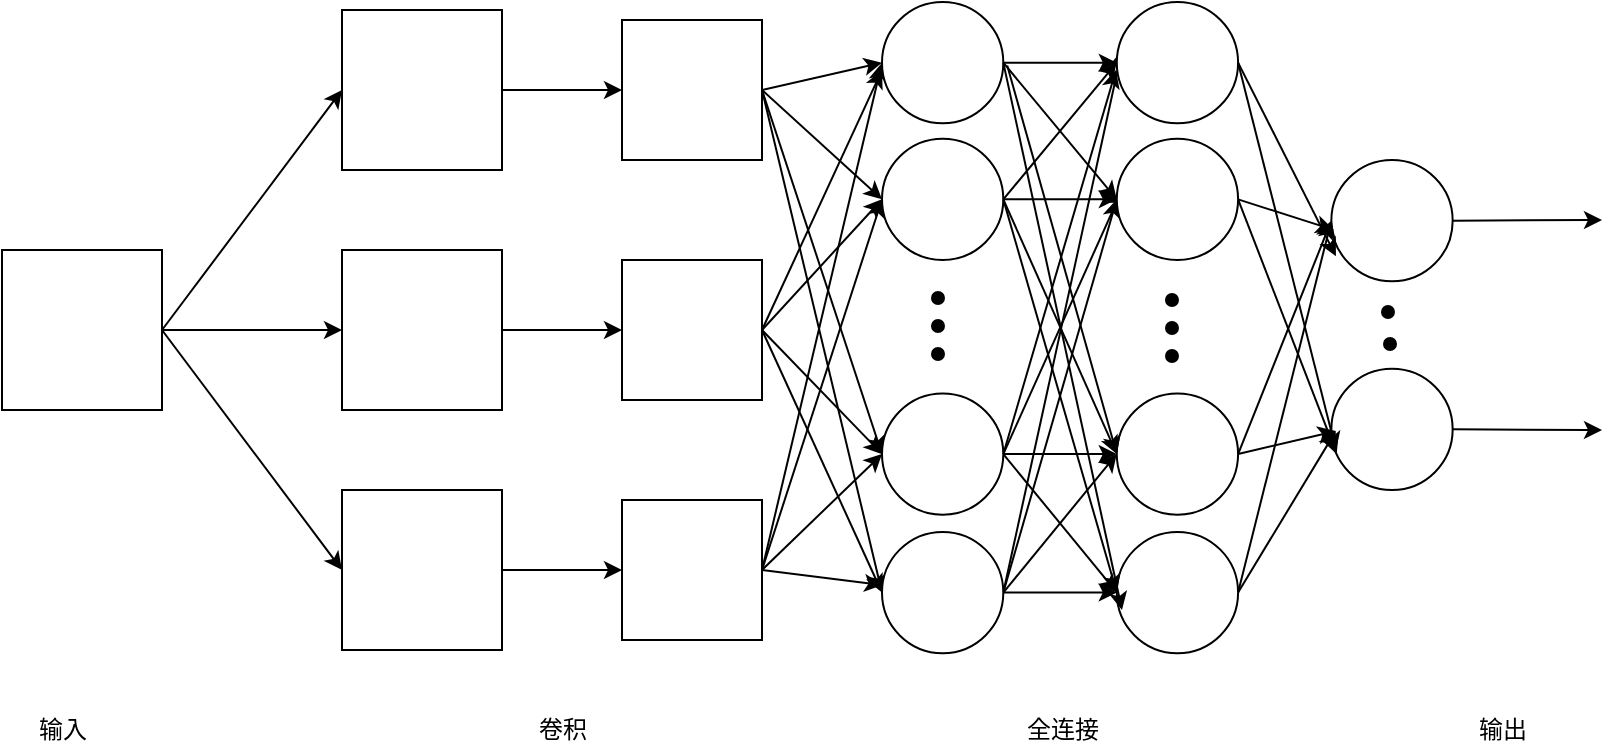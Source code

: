 <mxfile version="14.4.3" type="github">
  <diagram id="y2QwmrCyLm0R8bWFZ2Ct" name="第 1 页">
    <mxGraphModel dx="1038" dy="548" grid="1" gridSize="10" guides="1" tooltips="1" connect="1" arrows="1" fold="1" page="1" pageScale="1" pageWidth="1169" pageHeight="827" math="0" shadow="0">
      <root>
        <mxCell id="0" />
        <mxCell id="1" parent="0" />
        <mxCell id="d2iDbv8LphyQNJaGy7Gl-5" style="rounded=0;orthogonalLoop=1;jettySize=auto;html=1;exitX=1;exitY=0.5;exitDx=0;exitDy=0;entryX=0;entryY=0.5;entryDx=0;entryDy=0;strokeWidth=1;" edge="1" parent="1" source="d2iDbv8LphyQNJaGy7Gl-1" target="d2iDbv8LphyQNJaGy7Gl-2">
          <mxGeometry relative="1" as="geometry" />
        </mxCell>
        <mxCell id="d2iDbv8LphyQNJaGy7Gl-6" style="edgeStyle=none;rounded=0;orthogonalLoop=1;jettySize=auto;html=1;exitX=1;exitY=0.5;exitDx=0;exitDy=0;entryX=0;entryY=0.5;entryDx=0;entryDy=0;strokeWidth=1;" edge="1" parent="1" source="d2iDbv8LphyQNJaGy7Gl-1" target="d2iDbv8LphyQNJaGy7Gl-3">
          <mxGeometry relative="1" as="geometry" />
        </mxCell>
        <mxCell id="d2iDbv8LphyQNJaGy7Gl-7" style="edgeStyle=none;rounded=0;orthogonalLoop=1;jettySize=auto;html=1;exitX=1;exitY=0.5;exitDx=0;exitDy=0;entryX=0;entryY=0.5;entryDx=0;entryDy=0;strokeWidth=1;" edge="1" parent="1" source="d2iDbv8LphyQNJaGy7Gl-1" target="d2iDbv8LphyQNJaGy7Gl-4">
          <mxGeometry relative="1" as="geometry" />
        </mxCell>
        <mxCell id="d2iDbv8LphyQNJaGy7Gl-1" value="" style="whiteSpace=wrap;html=1;aspect=fixed;rounded=0;fontSize=11;strokeWidth=1;labelBackgroundColor=#ffffff;endArrow=classic;" vertex="1" parent="1">
          <mxGeometry x="130" y="200" width="80" height="80" as="geometry" />
        </mxCell>
        <mxCell id="d2iDbv8LphyQNJaGy7Gl-11" style="edgeStyle=none;rounded=0;orthogonalLoop=1;jettySize=auto;html=1;exitX=1;exitY=0.5;exitDx=0;exitDy=0;entryX=0;entryY=0.5;entryDx=0;entryDy=0;strokeWidth=1;" edge="1" parent="1" source="d2iDbv8LphyQNJaGy7Gl-2" target="d2iDbv8LphyQNJaGy7Gl-8">
          <mxGeometry relative="1" as="geometry" />
        </mxCell>
        <mxCell id="d2iDbv8LphyQNJaGy7Gl-2" value="" style="whiteSpace=wrap;html=1;aspect=fixed;rounded=0;fontSize=11;strokeWidth=1;labelBackgroundColor=#ffffff;endArrow=classic;" vertex="1" parent="1">
          <mxGeometry x="300" y="80" width="80" height="80" as="geometry" />
        </mxCell>
        <mxCell id="d2iDbv8LphyQNJaGy7Gl-12" style="edgeStyle=none;rounded=0;orthogonalLoop=1;jettySize=auto;html=1;exitX=1;exitY=0.5;exitDx=0;exitDy=0;entryX=0;entryY=0.5;entryDx=0;entryDy=0;strokeWidth=1;" edge="1" parent="1" source="d2iDbv8LphyQNJaGy7Gl-3" target="d2iDbv8LphyQNJaGy7Gl-9">
          <mxGeometry relative="1" as="geometry" />
        </mxCell>
        <mxCell id="d2iDbv8LphyQNJaGy7Gl-3" value="" style="whiteSpace=wrap;html=1;aspect=fixed;rounded=0;fontSize=11;strokeWidth=1;labelBackgroundColor=#ffffff;endArrow=classic;" vertex="1" parent="1">
          <mxGeometry x="300" y="200" width="80" height="80" as="geometry" />
        </mxCell>
        <mxCell id="d2iDbv8LphyQNJaGy7Gl-13" style="edgeStyle=none;rounded=0;orthogonalLoop=1;jettySize=auto;html=1;exitX=1;exitY=0.5;exitDx=0;exitDy=0;entryX=0;entryY=0.5;entryDx=0;entryDy=0;strokeWidth=1;" edge="1" parent="1" source="d2iDbv8LphyQNJaGy7Gl-4" target="d2iDbv8LphyQNJaGy7Gl-10">
          <mxGeometry relative="1" as="geometry" />
        </mxCell>
        <mxCell id="d2iDbv8LphyQNJaGy7Gl-4" value="" style="whiteSpace=wrap;html=1;aspect=fixed;rounded=0;fontSize=11;strokeWidth=1;labelBackgroundColor=#ffffff;endArrow=classic;" vertex="1" parent="1">
          <mxGeometry x="300" y="320" width="80" height="80" as="geometry" />
        </mxCell>
        <mxCell id="d2iDbv8LphyQNJaGy7Gl-41" style="edgeStyle=none;rounded=0;orthogonalLoop=1;jettySize=auto;html=1;exitX=1;exitY=0.5;exitDx=0;exitDy=0;entryX=0;entryY=0.5;entryDx=0;entryDy=0;strokeWidth=1;" edge="1" parent="1" source="d2iDbv8LphyQNJaGy7Gl-8" target="d2iDbv8LphyQNJaGy7Gl-15">
          <mxGeometry relative="1" as="geometry" />
        </mxCell>
        <mxCell id="d2iDbv8LphyQNJaGy7Gl-42" style="edgeStyle=none;rounded=0;orthogonalLoop=1;jettySize=auto;html=1;exitX=1;exitY=0.5;exitDx=0;exitDy=0;entryX=0;entryY=0.5;entryDx=0;entryDy=0;strokeWidth=1;" edge="1" parent="1" source="d2iDbv8LphyQNJaGy7Gl-8" target="d2iDbv8LphyQNJaGy7Gl-18">
          <mxGeometry relative="1" as="geometry" />
        </mxCell>
        <mxCell id="d2iDbv8LphyQNJaGy7Gl-43" style="edgeStyle=none;rounded=0;orthogonalLoop=1;jettySize=auto;html=1;exitX=1;exitY=0.5;exitDx=0;exitDy=0;entryX=0;entryY=0.5;entryDx=0;entryDy=0;strokeWidth=1;" edge="1" parent="1" source="d2iDbv8LphyQNJaGy7Gl-8" target="d2iDbv8LphyQNJaGy7Gl-19">
          <mxGeometry relative="1" as="geometry" />
        </mxCell>
        <mxCell id="d2iDbv8LphyQNJaGy7Gl-44" style="edgeStyle=none;rounded=0;orthogonalLoop=1;jettySize=auto;html=1;exitX=1;exitY=0.5;exitDx=0;exitDy=0;entryX=0;entryY=0.5;entryDx=0;entryDy=0;strokeWidth=1;" edge="1" parent="1" source="d2iDbv8LphyQNJaGy7Gl-8" target="d2iDbv8LphyQNJaGy7Gl-22">
          <mxGeometry relative="1" as="geometry" />
        </mxCell>
        <mxCell id="d2iDbv8LphyQNJaGy7Gl-8" value="" style="whiteSpace=wrap;html=1;aspect=fixed;rounded=0;fontSize=11;strokeWidth=1;labelBackgroundColor=#ffffff;endArrow=classic;" vertex="1" parent="1">
          <mxGeometry x="440" y="85" width="70" height="70" as="geometry" />
        </mxCell>
        <mxCell id="d2iDbv8LphyQNJaGy7Gl-54" style="edgeStyle=none;rounded=0;orthogonalLoop=1;jettySize=auto;html=1;exitX=1;exitY=0.5;exitDx=0;exitDy=0;entryX=0;entryY=0.5;entryDx=0;entryDy=0;strokeWidth=1;" edge="1" parent="1" source="d2iDbv8LphyQNJaGy7Gl-9" target="d2iDbv8LphyQNJaGy7Gl-18">
          <mxGeometry relative="1" as="geometry" />
        </mxCell>
        <mxCell id="d2iDbv8LphyQNJaGy7Gl-56" style="edgeStyle=none;rounded=0;orthogonalLoop=1;jettySize=auto;html=1;exitX=1;exitY=0.5;exitDx=0;exitDy=0;strokeWidth=1;" edge="1" parent="1" source="d2iDbv8LphyQNJaGy7Gl-9">
          <mxGeometry relative="1" as="geometry">
            <mxPoint x="570" y="110" as="targetPoint" />
          </mxGeometry>
        </mxCell>
        <mxCell id="d2iDbv8LphyQNJaGy7Gl-57" style="edgeStyle=none;rounded=0;orthogonalLoop=1;jettySize=auto;html=1;exitX=1;exitY=0.5;exitDx=0;exitDy=0;entryX=0;entryY=0.5;entryDx=0;entryDy=0;strokeWidth=1;" edge="1" parent="1" source="d2iDbv8LphyQNJaGy7Gl-9" target="d2iDbv8LphyQNJaGy7Gl-22">
          <mxGeometry relative="1" as="geometry" />
        </mxCell>
        <mxCell id="d2iDbv8LphyQNJaGy7Gl-58" style="edgeStyle=none;rounded=0;orthogonalLoop=1;jettySize=auto;html=1;exitX=1;exitY=0.5;exitDx=0;exitDy=0;entryX=0;entryY=0.5;entryDx=0;entryDy=0;strokeWidth=1;" edge="1" parent="1" source="d2iDbv8LphyQNJaGy7Gl-9" target="d2iDbv8LphyQNJaGy7Gl-19">
          <mxGeometry relative="1" as="geometry" />
        </mxCell>
        <mxCell id="d2iDbv8LphyQNJaGy7Gl-9" value="" style="whiteSpace=wrap;html=1;aspect=fixed;rounded=0;fontSize=11;strokeWidth=1;labelBackgroundColor=#ffffff;endArrow=classic;" vertex="1" parent="1">
          <mxGeometry x="440" y="205" width="70" height="70" as="geometry" />
        </mxCell>
        <mxCell id="d2iDbv8LphyQNJaGy7Gl-50" style="edgeStyle=none;rounded=0;orthogonalLoop=1;jettySize=auto;html=1;exitX=1;exitY=0.5;exitDx=0;exitDy=0;strokeWidth=1;" edge="1" parent="1" source="d2iDbv8LphyQNJaGy7Gl-10" target="d2iDbv8LphyQNJaGy7Gl-22">
          <mxGeometry relative="1" as="geometry" />
        </mxCell>
        <mxCell id="d2iDbv8LphyQNJaGy7Gl-51" style="edgeStyle=none;rounded=0;orthogonalLoop=1;jettySize=auto;html=1;exitX=1;exitY=0.5;exitDx=0;exitDy=0;entryX=0;entryY=0.5;entryDx=0;entryDy=0;strokeWidth=1;" edge="1" parent="1" source="d2iDbv8LphyQNJaGy7Gl-10" target="d2iDbv8LphyQNJaGy7Gl-19">
          <mxGeometry relative="1" as="geometry" />
        </mxCell>
        <mxCell id="d2iDbv8LphyQNJaGy7Gl-52" style="edgeStyle=none;rounded=0;orthogonalLoop=1;jettySize=auto;html=1;exitX=1;exitY=0.5;exitDx=0;exitDy=0;entryX=0;entryY=0.5;entryDx=0;entryDy=0;strokeWidth=1;" edge="1" parent="1" source="d2iDbv8LphyQNJaGy7Gl-10" target="d2iDbv8LphyQNJaGy7Gl-18">
          <mxGeometry relative="1" as="geometry" />
        </mxCell>
        <mxCell id="d2iDbv8LphyQNJaGy7Gl-53" style="edgeStyle=none;rounded=0;orthogonalLoop=1;jettySize=auto;html=1;exitX=1;exitY=0.5;exitDx=0;exitDy=0;entryX=0;entryY=0.5;entryDx=0;entryDy=0;strokeWidth=1;" edge="1" parent="1" source="d2iDbv8LphyQNJaGy7Gl-10" target="d2iDbv8LphyQNJaGy7Gl-15">
          <mxGeometry relative="1" as="geometry" />
        </mxCell>
        <mxCell id="d2iDbv8LphyQNJaGy7Gl-10" value="" style="whiteSpace=wrap;html=1;aspect=fixed;rounded=0;fontSize=11;strokeWidth=1;labelBackgroundColor=#ffffff;endArrow=classic;" vertex="1" parent="1">
          <mxGeometry x="440" y="325" width="70" height="70" as="geometry" />
        </mxCell>
        <mxCell id="d2iDbv8LphyQNJaGy7Gl-67" style="edgeStyle=none;rounded=0;orthogonalLoop=1;jettySize=auto;html=1;exitX=1;exitY=0.5;exitDx=0;exitDy=0;strokeWidth=1;" edge="1" parent="1" source="d2iDbv8LphyQNJaGy7Gl-19">
          <mxGeometry relative="1" as="geometry">
            <mxPoint x="690" y="170" as="targetPoint" />
          </mxGeometry>
        </mxCell>
        <mxCell id="d2iDbv8LphyQNJaGy7Gl-65" style="edgeStyle=none;rounded=0;orthogonalLoop=1;jettySize=auto;html=1;exitX=1;exitY=0.5;exitDx=0;exitDy=0;entryX=0;entryY=0.5;entryDx=0;entryDy=0;strokeWidth=1;" edge="1" parent="1" source="d2iDbv8LphyQNJaGy7Gl-15" target="d2iDbv8LphyQNJaGy7Gl-64">
          <mxGeometry x="570" y="76" as="geometry" />
        </mxCell>
        <mxCell id="d2iDbv8LphyQNJaGy7Gl-15" value="" style="ellipse;whiteSpace=wrap;html=1;aspect=fixed;strokeWidth=1;" vertex="1" parent="1">
          <mxGeometry x="570" y="76" width="60.655" height="60.655" as="geometry" />
        </mxCell>
        <mxCell id="d2iDbv8LphyQNJaGy7Gl-17" style="rounded=0;orthogonalLoop=1;jettySize=auto;html=1;entryX=0;entryY=0.5;entryDx=0;entryDy=0;strokeWidth=1;exitX=1;exitY=0.5;exitDx=0;exitDy=0;" edge="1" parent="1" target="d2iDbv8LphyQNJaGy7Gl-26" source="d2iDbv8LphyQNJaGy7Gl-18">
          <mxGeometry x="570" y="76" as="geometry">
            <mxPoint x="633.391" y="195.166" as="sourcePoint" />
          </mxGeometry>
        </mxCell>
        <mxCell id="d2iDbv8LphyQNJaGy7Gl-66" style="edgeStyle=none;rounded=0;orthogonalLoop=1;jettySize=auto;html=1;exitX=1;exitY=0.5;exitDx=0;exitDy=0;entryX=0;entryY=0.5;entryDx=0;entryDy=0;strokeWidth=1;" edge="1" parent="1" source="d2iDbv8LphyQNJaGy7Gl-18" target="d2iDbv8LphyQNJaGy7Gl-64">
          <mxGeometry x="570" y="76" as="geometry" />
        </mxCell>
        <mxCell id="d2iDbv8LphyQNJaGy7Gl-18" value="" style="ellipse;whiteSpace=wrap;html=1;aspect=fixed;strokeWidth=1;" vertex="1" parent="1">
          <mxGeometry x="570" y="144.348" width="60.655" height="60.655" as="geometry" />
        </mxCell>
        <mxCell id="d2iDbv8LphyQNJaGy7Gl-68" style="edgeStyle=none;rounded=0;orthogonalLoop=1;jettySize=auto;html=1;exitX=1;exitY=0.5;exitDx=0;exitDy=0;entryX=0;entryY=0.5;entryDx=0;entryDy=0;strokeWidth=1;" edge="1" parent="1" source="d2iDbv8LphyQNJaGy7Gl-19" target="d2iDbv8LphyQNJaGy7Gl-27">
          <mxGeometry x="570" y="76" as="geometry" />
        </mxCell>
        <mxCell id="d2iDbv8LphyQNJaGy7Gl-19" value="" style="ellipse;whiteSpace=wrap;html=1;aspect=fixed;strokeWidth=1;" vertex="1" parent="1">
          <mxGeometry x="570" y="271.706" width="60.655" height="60.655" as="geometry" />
        </mxCell>
        <mxCell id="d2iDbv8LphyQNJaGy7Gl-21" style="edgeStyle=none;rounded=0;orthogonalLoop=1;jettySize=auto;html=1;exitX=1;exitY=0.5;exitDx=0;exitDy=0;strokeWidth=1;entryX=0.043;entryY=0.396;entryDx=0;entryDy=0;entryPerimeter=0;" edge="1" parent="1" source="d2iDbv8LphyQNJaGy7Gl-22" target="d2iDbv8LphyQNJaGy7Gl-24">
          <mxGeometry x="570" y="76" as="geometry">
            <mxPoint x="680" y="110" as="targetPoint" />
          </mxGeometry>
        </mxCell>
        <mxCell id="d2iDbv8LphyQNJaGy7Gl-60" style="edgeStyle=none;rounded=0;orthogonalLoop=1;jettySize=auto;html=1;exitX=1;exitY=0.5;exitDx=0;exitDy=0;entryX=0;entryY=0.5;entryDx=0;entryDy=0;strokeWidth=1;" edge="1" parent="1" source="d2iDbv8LphyQNJaGy7Gl-22" target="d2iDbv8LphyQNJaGy7Gl-27">
          <mxGeometry x="570" y="76" as="geometry" />
        </mxCell>
        <mxCell id="d2iDbv8LphyQNJaGy7Gl-69" style="edgeStyle=none;rounded=0;orthogonalLoop=1;jettySize=auto;html=1;exitX=1;exitY=0.5;exitDx=0;exitDy=0;entryX=0;entryY=0.5;entryDx=0;entryDy=0;strokeWidth=1;" edge="1" parent="1" source="d2iDbv8LphyQNJaGy7Gl-22" target="d2iDbv8LphyQNJaGy7Gl-64">
          <mxGeometry x="570" y="76" as="geometry" />
        </mxCell>
        <mxCell id="d2iDbv8LphyQNJaGy7Gl-22" value="" style="ellipse;whiteSpace=wrap;html=1;aspect=fixed;strokeWidth=1;" vertex="1" parent="1">
          <mxGeometry x="570" y="340.945" width="60.655" height="60.655" as="geometry" />
        </mxCell>
        <mxCell id="d2iDbv8LphyQNJaGy7Gl-24" value="" style="ellipse;whiteSpace=wrap;html=1;aspect=fixed;strokeWidth=1;" vertex="1" parent="1">
          <mxGeometry x="687.391" y="75.996" width="60.655" height="60.655" as="geometry" />
        </mxCell>
        <mxCell id="d2iDbv8LphyQNJaGy7Gl-14" style="edgeStyle=none;rounded=0;orthogonalLoop=1;jettySize=auto;html=1;exitX=1;exitY=0.5;exitDx=0;exitDy=0;entryX=0;entryY=0.5;entryDx=0;entryDy=0;strokeWidth=1;" edge="1" parent="1" source="d2iDbv8LphyQNJaGy7Gl-15" target="d2iDbv8LphyQNJaGy7Gl-24">
          <mxGeometry x="570" y="76" as="geometry" />
        </mxCell>
        <mxCell id="d2iDbv8LphyQNJaGy7Gl-16" style="edgeStyle=none;rounded=0;orthogonalLoop=1;jettySize=auto;html=1;entryX=0;entryY=0.5;entryDx=0;entryDy=0;strokeWidth=1;exitX=1;exitY=0.5;exitDx=0;exitDy=0;" edge="1" parent="1" source="d2iDbv8LphyQNJaGy7Gl-18" target="d2iDbv8LphyQNJaGy7Gl-24">
          <mxGeometry x="570" y="76" as="geometry">
            <mxPoint x="640" y="190" as="sourcePoint" />
          </mxGeometry>
        </mxCell>
        <mxCell id="d2iDbv8LphyQNJaGy7Gl-26" value="" style="ellipse;whiteSpace=wrap;html=1;aspect=fixed;strokeWidth=1;" vertex="1" parent="1">
          <mxGeometry x="687.391" y="271.704" width="60.655" height="60.655" as="geometry" />
        </mxCell>
        <mxCell id="d2iDbv8LphyQNJaGy7Gl-20" style="edgeStyle=none;rounded=0;orthogonalLoop=1;jettySize=auto;html=1;exitX=1;exitY=0.5;exitDx=0;exitDy=0;entryX=0;entryY=0.5;entryDx=0;entryDy=0;strokeWidth=1;" edge="1" parent="1" source="d2iDbv8LphyQNJaGy7Gl-22" target="d2iDbv8LphyQNJaGy7Gl-26">
          <mxGeometry x="570" y="76" as="geometry" />
        </mxCell>
        <mxCell id="d2iDbv8LphyQNJaGy7Gl-27" value="" style="ellipse;whiteSpace=wrap;html=1;aspect=fixed;strokeWidth=1;" vertex="1" parent="1">
          <mxGeometry x="687.391" y="340.943" width="60.655" height="60.655" as="geometry" />
        </mxCell>
        <mxCell id="d2iDbv8LphyQNJaGy7Gl-93" style="edgeStyle=none;rounded=0;orthogonalLoop=1;jettySize=auto;html=1;exitX=1;exitY=0.5;exitDx=0;exitDy=0;strokeWidth=1;" edge="1" parent="1" source="d2iDbv8LphyQNJaGy7Gl-28">
          <mxGeometry relative="1" as="geometry">
            <mxPoint x="930" y="185" as="targetPoint" />
          </mxGeometry>
        </mxCell>
        <mxCell id="d2iDbv8LphyQNJaGy7Gl-28" value="" style="ellipse;whiteSpace=wrap;html=1;aspect=fixed;strokeWidth=1;" vertex="1" parent="1">
          <mxGeometry x="794.677" y="155.0" width="60.655" height="60.655" as="geometry" />
        </mxCell>
        <mxCell id="d2iDbv8LphyQNJaGy7Gl-25" style="edgeStyle=none;rounded=0;orthogonalLoop=1;jettySize=auto;html=1;exitX=1;exitY=0.5;exitDx=0;exitDy=0;entryX=0;entryY=0.5;entryDx=0;entryDy=0;strokeWidth=1;" edge="1" parent="1" source="d2iDbv8LphyQNJaGy7Gl-26" target="d2iDbv8LphyQNJaGy7Gl-28">
          <mxGeometry x="570" y="76" as="geometry" />
        </mxCell>
        <mxCell id="d2iDbv8LphyQNJaGy7Gl-94" style="edgeStyle=none;rounded=0;orthogonalLoop=1;jettySize=auto;html=1;exitX=1;exitY=0.5;exitDx=0;exitDy=0;strokeWidth=1;" edge="1" parent="1" source="d2iDbv8LphyQNJaGy7Gl-29">
          <mxGeometry relative="1" as="geometry">
            <mxPoint x="930" y="290" as="targetPoint" />
          </mxGeometry>
        </mxCell>
        <mxCell id="d2iDbv8LphyQNJaGy7Gl-29" value="" style="ellipse;whiteSpace=wrap;html=1;aspect=fixed;strokeWidth=1;" vertex="1" parent="1">
          <mxGeometry x="794.677" y="259.348" width="60.655" height="60.655" as="geometry" />
        </mxCell>
        <mxCell id="d2iDbv8LphyQNJaGy7Gl-23" style="edgeStyle=none;rounded=0;orthogonalLoop=1;jettySize=auto;html=1;exitX=1;exitY=0.5;exitDx=0;exitDy=0;strokeWidth=1;" edge="1" parent="1" source="d2iDbv8LphyQNJaGy7Gl-24">
          <mxGeometry x="570" y="76" as="geometry">
            <mxPoint x="797" y="300" as="targetPoint" />
          </mxGeometry>
        </mxCell>
        <mxCell id="d2iDbv8LphyQNJaGy7Gl-30" style="edgeStyle=none;rounded=0;orthogonalLoop=1;jettySize=auto;html=1;strokeWidth=1;entryX=0;entryY=0.5;entryDx=0;entryDy=0;" edge="1" parent="1" target="d2iDbv8LphyQNJaGy7Gl-26">
          <mxGeometry x="570" y="76" as="geometry">
            <mxPoint x="632.609" y="107.778" as="sourcePoint" />
            <mxPoint x="687.391" y="250.776" as="targetPoint" />
          </mxGeometry>
        </mxCell>
        <mxCell id="d2iDbv8LphyQNJaGy7Gl-31" style="edgeStyle=none;rounded=0;orthogonalLoop=1;jettySize=auto;html=1;exitX=1;exitY=0.5;exitDx=0;exitDy=0;strokeWidth=1;" edge="1" parent="1" source="d2iDbv8LphyQNJaGy7Gl-27">
          <mxGeometry x="570" y="76" as="geometry">
            <mxPoint x="796.957" y="290.498" as="targetPoint" />
          </mxGeometry>
        </mxCell>
        <mxCell id="d2iDbv8LphyQNJaGy7Gl-32" style="edgeStyle=none;rounded=0;orthogonalLoop=1;jettySize=auto;html=1;entryX=0;entryY=0.5;entryDx=0;entryDy=0;strokeWidth=1;exitX=1;exitY=0.5;exitDx=0;exitDy=0;" edge="1" parent="1" target="d2iDbv8LphyQNJaGy7Gl-28" source="d2iDbv8LphyQNJaGy7Gl-27">
          <mxGeometry x="570" y="76" as="geometry">
            <mxPoint x="796.957" y="306.387" as="targetPoint" />
            <mxPoint x="750" y="330.22" as="sourcePoint" />
          </mxGeometry>
        </mxCell>
        <mxCell id="d2iDbv8LphyQNJaGy7Gl-33" style="edgeStyle=none;rounded=0;orthogonalLoop=1;jettySize=auto;html=1;exitX=1;exitY=0.5;exitDx=0;exitDy=0;strokeWidth=1;" edge="1" parent="1" source="d2iDbv8LphyQNJaGy7Gl-26">
          <mxGeometry x="570" y="76" as="geometry">
            <mxPoint x="796.957" y="290.498" as="targetPoint" />
          </mxGeometry>
        </mxCell>
        <mxCell id="d2iDbv8LphyQNJaGy7Gl-34" style="edgeStyle=none;rounded=0;orthogonalLoop=1;jettySize=auto;html=1;exitX=1;exitY=0.5;exitDx=0;exitDy=0;strokeWidth=1;" edge="1" parent="1" source="d2iDbv8LphyQNJaGy7Gl-24">
          <mxGeometry x="570" y="76" as="geometry">
            <mxPoint x="796.957" y="203.11" as="targetPoint" />
          </mxGeometry>
        </mxCell>
        <mxCell id="d2iDbv8LphyQNJaGy7Gl-35" style="edgeStyle=none;rounded=0;orthogonalLoop=1;jettySize=auto;html=1;exitX=1;exitY=0.5;exitDx=0;exitDy=0;strokeWidth=1;entryX=0;entryY=0.5;entryDx=0;entryDy=0;" edge="1" parent="1" source="d2iDbv8LphyQNJaGy7Gl-19" target="d2iDbv8LphyQNJaGy7Gl-26">
          <mxGeometry x="570" y="76" as="geometry">
            <mxPoint x="687.391" y="242.832" as="targetPoint" />
          </mxGeometry>
        </mxCell>
        <mxCell id="d2iDbv8LphyQNJaGy7Gl-36" style="edgeStyle=none;rounded=0;orthogonalLoop=1;jettySize=auto;html=1;exitX=1;exitY=0.5;exitDx=0;exitDy=0;strokeWidth=1;" edge="1" parent="1" source="d2iDbv8LphyQNJaGy7Gl-19">
          <mxGeometry x="570" y="76" as="geometry">
            <mxPoint x="687" y="110" as="targetPoint" />
          </mxGeometry>
        </mxCell>
        <mxCell id="d2iDbv8LphyQNJaGy7Gl-61" style="edgeStyle=none;rounded=0;orthogonalLoop=1;jettySize=auto;html=1;exitX=1;exitY=0.5;exitDx=0;exitDy=0;strokeWidth=1;entryX=0;entryY=0.5;entryDx=0;entryDy=0;" edge="1" parent="1" source="d2iDbv8LphyQNJaGy7Gl-18" target="d2iDbv8LphyQNJaGy7Gl-27">
          <mxGeometry x="570" y="76" as="geometry">
            <mxPoint x="680" y="370" as="targetPoint" />
          </mxGeometry>
        </mxCell>
        <mxCell id="d2iDbv8LphyQNJaGy7Gl-63" style="edgeStyle=none;rounded=0;orthogonalLoop=1;jettySize=auto;html=1;exitX=1;exitY=0.5;exitDx=0;exitDy=0;strokeWidth=1;entryX=0.043;entryY=0.644;entryDx=0;entryDy=0;entryPerimeter=0;" edge="1" parent="1" source="d2iDbv8LphyQNJaGy7Gl-15" target="d2iDbv8LphyQNJaGy7Gl-27">
          <mxGeometry x="570" y="76" as="geometry">
            <mxPoint x="690" y="370" as="targetPoint" />
          </mxGeometry>
        </mxCell>
        <mxCell id="d2iDbv8LphyQNJaGy7Gl-70" style="edgeStyle=none;rounded=0;orthogonalLoop=1;jettySize=auto;html=1;exitX=1;exitY=0.5;exitDx=0;exitDy=0;entryX=0.044;entryY=0.703;entryDx=0;entryDy=0;entryPerimeter=0;strokeWidth=1;" edge="1" parent="1" source="d2iDbv8LphyQNJaGy7Gl-64" target="d2iDbv8LphyQNJaGy7Gl-29">
          <mxGeometry x="570" y="76" as="geometry" />
        </mxCell>
        <mxCell id="d2iDbv8LphyQNJaGy7Gl-71" style="edgeStyle=none;rounded=0;orthogonalLoop=1;jettySize=auto;html=1;exitX=1;exitY=0.5;exitDx=0;exitDy=0;strokeWidth=1;" edge="1" parent="1" source="d2iDbv8LphyQNJaGy7Gl-64">
          <mxGeometry x="570" y="76" as="geometry">
            <mxPoint x="796" y="190" as="targetPoint" />
          </mxGeometry>
        </mxCell>
        <mxCell id="d2iDbv8LphyQNJaGy7Gl-64" value="" style="ellipse;whiteSpace=wrap;html=1;aspect=fixed;strokeWidth=1;" vertex="1" parent="1">
          <mxGeometry x="687.391" y="144.346" width="60.655" height="60.655" as="geometry" />
        </mxCell>
        <mxCell id="d2iDbv8LphyQNJaGy7Gl-75" value="" style="group;rotation=45;" vertex="1" connectable="0" parent="1">
          <mxGeometry x="585" y="225" width="26" height="26" as="geometry" />
        </mxCell>
        <mxCell id="d2iDbv8LphyQNJaGy7Gl-72" value="" style="ellipse;whiteSpace=wrap;html=1;aspect=fixed;strokeWidth=1;labelBackgroundColor=#000000;fillColor=#000000;rotation=45;" vertex="1" parent="d2iDbv8LphyQNJaGy7Gl-75">
          <mxGeometry x="10" y="-4" width="6" height="6" as="geometry" />
        </mxCell>
        <mxCell id="d2iDbv8LphyQNJaGy7Gl-73" value="" style="ellipse;whiteSpace=wrap;html=1;aspect=fixed;strokeWidth=1;labelBackgroundColor=#000000;fillColor=#000000;rotation=45;" vertex="1" parent="d2iDbv8LphyQNJaGy7Gl-75">
          <mxGeometry x="10" y="10" width="6" height="6" as="geometry" />
        </mxCell>
        <mxCell id="d2iDbv8LphyQNJaGy7Gl-74" value="" style="ellipse;whiteSpace=wrap;html=1;aspect=fixed;strokeWidth=1;labelBackgroundColor=#000000;fillColor=#000000;direction=south;rotation=45;" vertex="1" parent="d2iDbv8LphyQNJaGy7Gl-75">
          <mxGeometry x="10" y="24" width="6" height="6" as="geometry" />
        </mxCell>
        <mxCell id="d2iDbv8LphyQNJaGy7Gl-81" value="" style="group;rotation=45;" vertex="1" connectable="0" parent="1">
          <mxGeometry x="702" y="226" width="26" height="26" as="geometry" />
        </mxCell>
        <mxCell id="d2iDbv8LphyQNJaGy7Gl-82" value="" style="ellipse;whiteSpace=wrap;html=1;aspect=fixed;strokeWidth=1;labelBackgroundColor=#000000;fillColor=#000000;rotation=45;" vertex="1" parent="d2iDbv8LphyQNJaGy7Gl-81">
          <mxGeometry x="10" y="-4" width="6" height="6" as="geometry" />
        </mxCell>
        <mxCell id="d2iDbv8LphyQNJaGy7Gl-83" value="" style="ellipse;whiteSpace=wrap;html=1;aspect=fixed;strokeWidth=1;labelBackgroundColor=#000000;fillColor=#000000;rotation=45;" vertex="1" parent="d2iDbv8LphyQNJaGy7Gl-81">
          <mxGeometry x="10" y="10" width="6" height="6" as="geometry" />
        </mxCell>
        <mxCell id="d2iDbv8LphyQNJaGy7Gl-84" value="" style="ellipse;whiteSpace=wrap;html=1;aspect=fixed;strokeWidth=1;labelBackgroundColor=#000000;fillColor=#000000;direction=south;rotation=45;" vertex="1" parent="d2iDbv8LphyQNJaGy7Gl-81">
          <mxGeometry x="10" y="24" width="6" height="6" as="geometry" />
        </mxCell>
        <mxCell id="d2iDbv8LphyQNJaGy7Gl-85" value="卷积" style="text;html=1;align=center;verticalAlign=middle;resizable=0;points=[];autosize=1;" vertex="1" parent="1">
          <mxGeometry x="390" y="430" width="40" height="20" as="geometry" />
        </mxCell>
        <mxCell id="d2iDbv8LphyQNJaGy7Gl-87" value="全连接" style="text;html=1;align=center;verticalAlign=middle;resizable=0;points=[];autosize=1;" vertex="1" parent="1">
          <mxGeometry x="635" y="430" width="50" height="20" as="geometry" />
        </mxCell>
        <mxCell id="d2iDbv8LphyQNJaGy7Gl-88" value="输出" style="text;html=1;align=center;verticalAlign=middle;resizable=0;points=[];autosize=1;" vertex="1" parent="1">
          <mxGeometry x="860" y="430" width="40" height="20" as="geometry" />
        </mxCell>
        <mxCell id="d2iDbv8LphyQNJaGy7Gl-89" value="输入" style="text;html=1;align=center;verticalAlign=middle;resizable=0;points=[];autosize=1;" vertex="1" parent="1">
          <mxGeometry x="140" y="430" width="40" height="20" as="geometry" />
        </mxCell>
        <mxCell id="d2iDbv8LphyQNJaGy7Gl-90" value="" style="ellipse;whiteSpace=wrap;html=1;aspect=fixed;strokeWidth=1;labelBackgroundColor=#000000;fillColor=#000000;rotation=45;" vertex="1" parent="1">
          <mxGeometry x="820" y="228" width="6" height="6" as="geometry" />
        </mxCell>
        <mxCell id="d2iDbv8LphyQNJaGy7Gl-91" value="" style="ellipse;whiteSpace=wrap;html=1;aspect=fixed;strokeWidth=1;labelBackgroundColor=#000000;fillColor=#000000;rotation=45;" vertex="1" parent="1">
          <mxGeometry x="821" y="244" width="6" height="6" as="geometry" />
        </mxCell>
      </root>
    </mxGraphModel>
  </diagram>
</mxfile>
